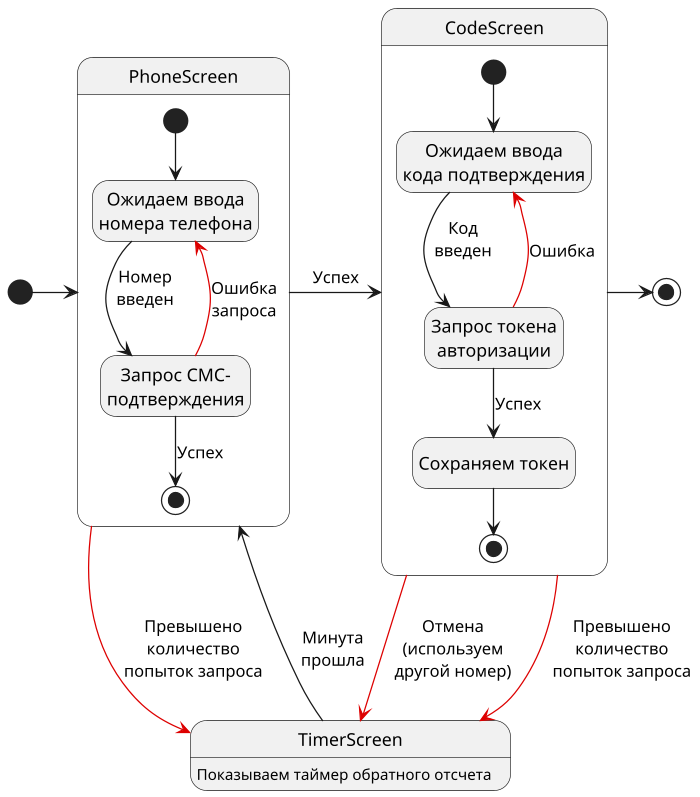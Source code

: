 @startuml phone_states
hide empty description
scale 700 width
[*] -> PhoneScreen
PhoneScreen -> CodeScreen : Успех
CodeScreen -[#DD0000]-> Waiting : Отмена\n(используем\nдругой номер)
CodeScreen -[#DD0000]-> Waiting : Превышено\nколичество\nпопыток запроса
PhoneScreen -[#DD0000]-> Waiting : Превышено\nколичество\nпопыток запроса
Waiting -> PhoneScreen : Минута\nпрошла
CodeScreen -> [*] 
state "TimerScreen" as Waiting {
Waiting: Показываем таймер обратного отсчета
}
state PhoneScreen {
  state "Ожидаем ввода\nномера телефона" as waitPhone
  state "Запрос СМС-\nподтверждения" as requestCode
  [*] --> waitPhone
  requestCode -[#DD0000]-> waitPhone : Ошибка\nзапроса 
  waitPhone --> requestCode : Номер      \nвведен      \n
  requestCode -down-> [*]: Успех
}
state CodeScreen {
  state "Ожидаем ввода\nкода подтверждения" as waitCode
  state "Запрос токена\nавторизации" as requestToken
  state "Сохраняем токен" as saveToken
  [*] --> waitCode
  requestToken -[#DD0000]-> waitCode : Ошибка
  requestToken -down-> saveToken : Успех
  waitCode --> requestToken : Код      \nвведен      \n
  saveToken -down-> [*]
}
@enduml